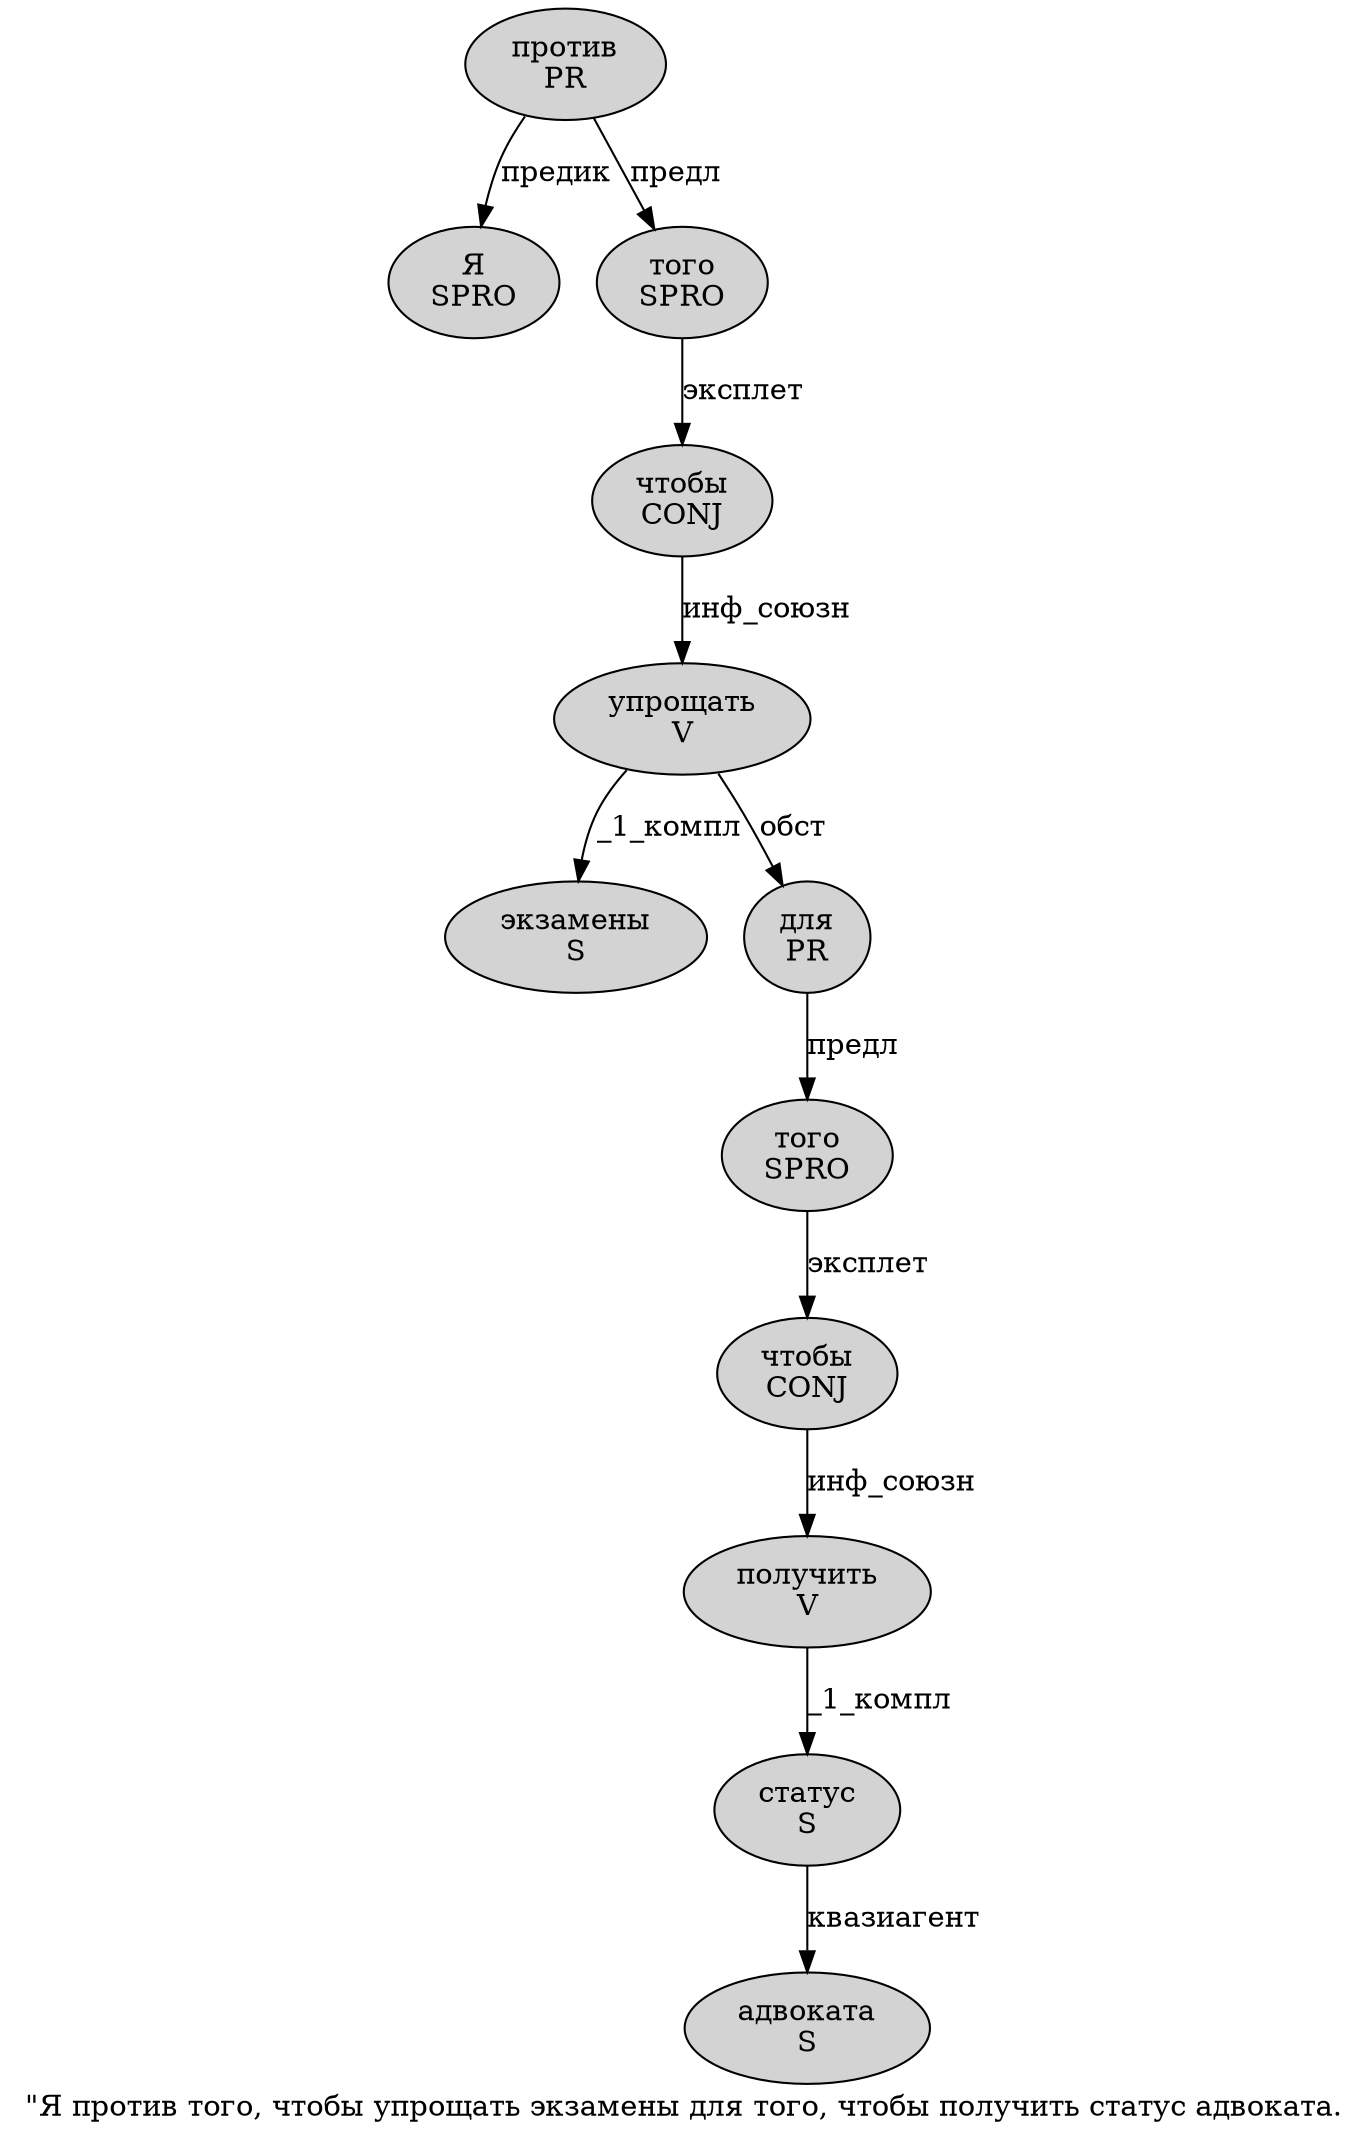 digraph SENTENCE_798 {
	graph [label="\"Я против того, чтобы упрощать экзамены для того, чтобы получить статус адвоката."]
	node [style=filled]
		1 [label="Я
SPRO" color="" fillcolor=lightgray penwidth=1 shape=ellipse]
		2 [label="против
PR" color="" fillcolor=lightgray penwidth=1 shape=ellipse]
		3 [label="того
SPRO" color="" fillcolor=lightgray penwidth=1 shape=ellipse]
		5 [label="чтобы
CONJ" color="" fillcolor=lightgray penwidth=1 shape=ellipse]
		6 [label="упрощать
V" color="" fillcolor=lightgray penwidth=1 shape=ellipse]
		7 [label="экзамены
S" color="" fillcolor=lightgray penwidth=1 shape=ellipse]
		8 [label="для
PR" color="" fillcolor=lightgray penwidth=1 shape=ellipse]
		9 [label="того
SPRO" color="" fillcolor=lightgray penwidth=1 shape=ellipse]
		11 [label="чтобы
CONJ" color="" fillcolor=lightgray penwidth=1 shape=ellipse]
		12 [label="получить
V" color="" fillcolor=lightgray penwidth=1 shape=ellipse]
		13 [label="статус
S" color="" fillcolor=lightgray penwidth=1 shape=ellipse]
		14 [label="адвоката
S" color="" fillcolor=lightgray penwidth=1 shape=ellipse]
			11 -> 12 [label="инф_союзн"]
			13 -> 14 [label="квазиагент"]
			2 -> 1 [label="предик"]
			2 -> 3 [label="предл"]
			5 -> 6 [label="инф_союзн"]
			3 -> 5 [label="эксплет"]
			8 -> 9 [label="предл"]
			9 -> 11 [label="эксплет"]
			6 -> 7 [label="_1_компл"]
			6 -> 8 [label="обст"]
			12 -> 13 [label="_1_компл"]
}